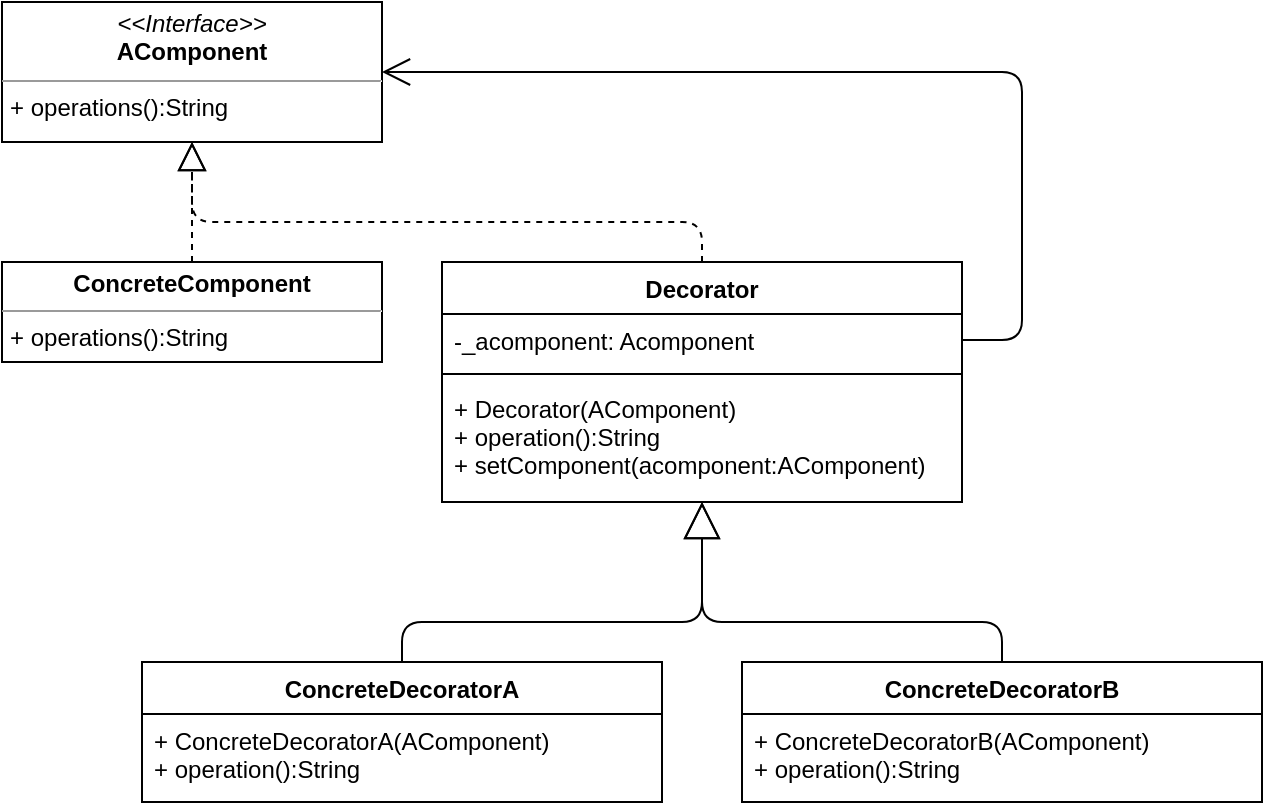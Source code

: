 <mxfile version="14.2.4" type="embed">
    <diagram id="5M6vJEgleGduvuU5zNdU" name="Page-1">
        <mxGraphModel dx="647" dy="628" grid="1" gridSize="10" guides="1" tooltips="1" connect="1" arrows="1" fold="1" page="1" pageScale="1" pageWidth="827" pageHeight="1169" math="0" shadow="0">
            <root>
                <mxCell id="0"/>
                <mxCell id="1" parent="0"/>
                <mxCell id="2" value="&lt;p style=&quot;margin: 0px ; margin-top: 4px ; text-align: center&quot;&gt;&lt;i&gt;&amp;lt;&amp;lt;Interface&amp;gt;&amp;gt;&lt;/i&gt;&lt;br&gt;&lt;b&gt;AComponent&lt;/b&gt;&lt;/p&gt;&lt;hr size=&quot;1&quot;&gt;&lt;p style=&quot;margin: 0px ; margin-left: 4px&quot;&gt;+ operations():String&lt;br&gt;&lt;br&gt;&lt;/p&gt;" style="verticalAlign=top;align=left;overflow=fill;fontSize=12;fontFamily=Helvetica;html=1;" vertex="1" parent="1">
                    <mxGeometry x="170" y="190" width="190" height="70" as="geometry"/>
                </mxCell>
                <mxCell id="3" value="&lt;p style=&quot;margin: 0px ; margin-top: 4px ; text-align: center&quot;&gt;&lt;b&gt;ConcreteComponent&lt;/b&gt;&lt;/p&gt;&lt;hr size=&quot;1&quot;&gt;&lt;p style=&quot;margin: 0px ; margin-left: 4px&quot;&gt;+ operations():String&lt;br&gt;&lt;br&gt;&lt;/p&gt;" style="verticalAlign=top;align=left;overflow=fill;fontSize=12;fontFamily=Helvetica;html=1;" vertex="1" parent="1">
                    <mxGeometry x="170" y="320" width="190" height="50" as="geometry"/>
                </mxCell>
                <mxCell id="4" value="Decorator" style="swimlane;fontStyle=1;align=center;verticalAlign=top;childLayout=stackLayout;horizontal=1;startSize=26;horizontalStack=0;resizeParent=1;resizeParentMax=0;resizeLast=0;collapsible=1;marginBottom=0;" vertex="1" parent="1">
                    <mxGeometry x="390" y="320" width="260" height="120" as="geometry"/>
                </mxCell>
                <mxCell id="5" value="-_acomponent: Acomponent" style="text;strokeColor=none;fillColor=none;align=left;verticalAlign=top;spacingLeft=4;spacingRight=4;overflow=hidden;rotatable=0;points=[[0,0.5],[1,0.5]];portConstraint=eastwest;" vertex="1" parent="4">
                    <mxGeometry y="26" width="260" height="26" as="geometry"/>
                </mxCell>
                <mxCell id="6" value="" style="line;strokeWidth=1;fillColor=none;align=left;verticalAlign=middle;spacingTop=-1;spacingLeft=3;spacingRight=3;rotatable=0;labelPosition=right;points=[];portConstraint=eastwest;" vertex="1" parent="4">
                    <mxGeometry y="52" width="260" height="8" as="geometry"/>
                </mxCell>
                <mxCell id="7" value="+ Decorator(AComponent)&#10;+ operation():String&#10;+ setComponent(acomponent:AComponent)" style="text;strokeColor=none;fillColor=none;align=left;verticalAlign=top;spacingLeft=4;spacingRight=4;overflow=hidden;rotatable=0;points=[[0,0.5],[1,0.5]];portConstraint=eastwest;" vertex="1" parent="4">
                    <mxGeometry y="60" width="260" height="60" as="geometry"/>
                </mxCell>
                <mxCell id="8" value="ConcreteDecoratorA" style="swimlane;fontStyle=1;align=center;verticalAlign=top;childLayout=stackLayout;horizontal=1;startSize=26;horizontalStack=0;resizeParent=1;resizeParentMax=0;resizeLast=0;collapsible=1;marginBottom=0;" vertex="1" parent="1">
                    <mxGeometry x="240" y="520" width="260" height="70" as="geometry"/>
                </mxCell>
                <mxCell id="11" value="+ ConcreteDecoratorA(AComponent)&#10;+ operation():String" style="text;strokeColor=none;fillColor=none;align=left;verticalAlign=top;spacingLeft=4;spacingRight=4;overflow=hidden;rotatable=0;points=[[0,0.5],[1,0.5]];portConstraint=eastwest;" vertex="1" parent="8">
                    <mxGeometry y="26" width="260" height="44" as="geometry"/>
                </mxCell>
                <mxCell id="12" value="ConcreteDecoratorB" style="swimlane;fontStyle=1;align=center;verticalAlign=top;childLayout=stackLayout;horizontal=1;startSize=26;horizontalStack=0;resizeParent=1;resizeParentMax=0;resizeLast=0;collapsible=1;marginBottom=0;" vertex="1" parent="1">
                    <mxGeometry x="540" y="520" width="260" height="70" as="geometry"/>
                </mxCell>
                <mxCell id="13" value="+ ConcreteDecoratorB(AComponent)&#10;+ operation():String" style="text;strokeColor=none;fillColor=none;align=left;verticalAlign=top;spacingLeft=4;spacingRight=4;overflow=hidden;rotatable=0;points=[[0,0.5],[1,0.5]];portConstraint=eastwest;" vertex="1" parent="12">
                    <mxGeometry y="26" width="260" height="44" as="geometry"/>
                </mxCell>
                <mxCell id="14" value="" style="endArrow=block;endSize=16;endFill=0;html=1;exitX=0.5;exitY=0;exitDx=0;exitDy=0;entryX=0.5;entryY=1;entryDx=0;entryDy=0;" edge="1" parent="1" source="8" target="4">
                    <mxGeometry x="-1" y="151" width="160" relative="1" as="geometry">
                        <mxPoint x="360" y="450" as="sourcePoint"/>
                        <mxPoint x="520" y="450" as="targetPoint"/>
                        <Array as="points">
                            <mxPoint x="370" y="500"/>
                            <mxPoint x="520" y="500"/>
                        </Array>
                        <mxPoint x="-150" y="131" as="offset"/>
                    </mxGeometry>
                </mxCell>
                <mxCell id="15" value="" style="endArrow=block;endSize=16;endFill=0;html=1;exitX=0.5;exitY=0;exitDx=0;exitDy=0;entryX=0.5;entryY=1;entryDx=0;entryDy=0;" edge="1" parent="1" source="12" target="4">
                    <mxGeometry x="-1" y="151" width="160" relative="1" as="geometry">
                        <mxPoint x="370" y="460" as="sourcePoint"/>
                        <mxPoint x="530" y="460" as="targetPoint"/>
                        <mxPoint x="-150" y="131" as="offset"/>
                        <Array as="points">
                            <mxPoint x="670" y="500"/>
                            <mxPoint x="520" y="500"/>
                        </Array>
                    </mxGeometry>
                </mxCell>
                <mxCell id="16" value="" style="endArrow=open;endFill=1;endSize=12;html=1;exitX=1;exitY=0.5;exitDx=0;exitDy=0;entryX=1;entryY=0.5;entryDx=0;entryDy=0;" edge="1" parent="1" source="5" target="2">
                    <mxGeometry width="160" relative="1" as="geometry">
                        <mxPoint x="360" y="450" as="sourcePoint"/>
                        <mxPoint x="520" y="450" as="targetPoint"/>
                        <Array as="points">
                            <mxPoint x="680" y="359"/>
                            <mxPoint x="680" y="225"/>
                        </Array>
                    </mxGeometry>
                </mxCell>
                <mxCell id="17" value="" style="endArrow=block;dashed=1;endFill=0;endSize=12;html=1;exitX=0.5;exitY=0;exitDx=0;exitDy=0;entryX=0.5;entryY=1;entryDx=0;entryDy=0;" edge="1" parent="1" source="3" target="2">
                    <mxGeometry width="160" relative="1" as="geometry">
                        <mxPoint x="360" y="450" as="sourcePoint"/>
                        <mxPoint x="520" y="450" as="targetPoint"/>
                    </mxGeometry>
                </mxCell>
                <mxCell id="18" value="" style="endArrow=block;dashed=1;endFill=0;endSize=12;html=1;exitX=0.5;exitY=0;exitDx=0;exitDy=0;entryX=0.5;entryY=1;entryDx=0;entryDy=0;" edge="1" parent="1" source="4" target="2">
                    <mxGeometry width="160" relative="1" as="geometry">
                        <mxPoint x="360" y="450" as="sourcePoint"/>
                        <mxPoint x="520" y="450" as="targetPoint"/>
                        <Array as="points">
                            <mxPoint x="520" y="300"/>
                            <mxPoint x="265" y="300"/>
                        </Array>
                    </mxGeometry>
                </mxCell>
            </root>
        </mxGraphModel>
    </diagram>
</mxfile>